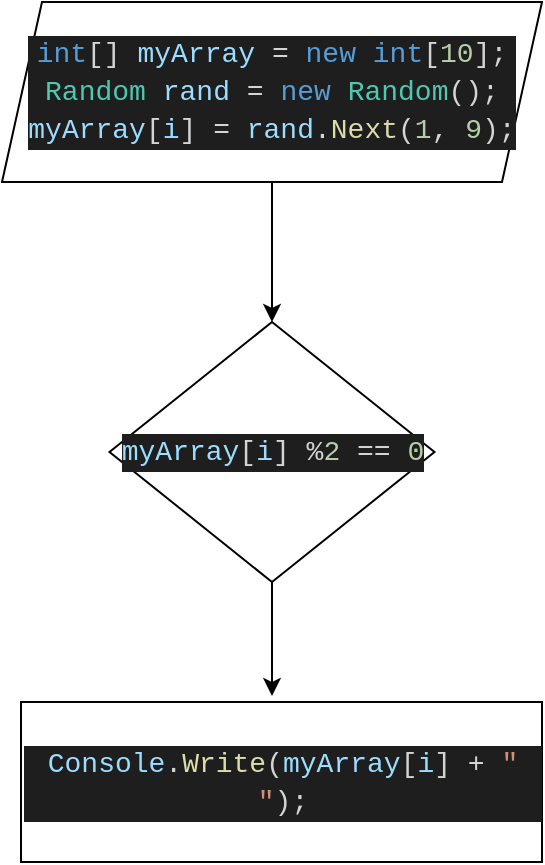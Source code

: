 <mxfile>
    <diagram id="4Fm3jrUGEb-CZJmgxzSU" name="Страница 1">
        <mxGraphModel dx="1190" dy="439" grid="1" gridSize="10" guides="1" tooltips="1" connect="1" arrows="1" fold="1" page="1" pageScale="1" pageWidth="827" pageHeight="1169" math="0" shadow="0">
            <root>
                <mxCell id="0"/>
                <mxCell id="1" parent="0"/>
                <mxCell id="6" style="edgeStyle=none;html=1;entryX=0.5;entryY=0;entryDx=0;entryDy=0;" edge="1" parent="1" source="2" target="5">
                    <mxGeometry relative="1" as="geometry"/>
                </mxCell>
                <mxCell id="2" value="&lt;div style=&quot;color: rgb(212 , 212 , 212) ; background-color: rgb(30 , 30 , 30) ; font-family: &amp;#34;consolas&amp;#34; , &amp;#34;courier new&amp;#34; , monospace ; font-size: 14px ; line-height: 19px&quot;&gt;&lt;div&gt;&lt;span style=&quot;color: #569cd6&quot;&gt;int&lt;/span&gt;[] &lt;span style=&quot;color: #9cdcfe&quot;&gt;myArray&lt;/span&gt; = &lt;span style=&quot;color: #569cd6&quot;&gt;new&lt;/span&gt; &lt;span style=&quot;color: #569cd6&quot;&gt;int&lt;/span&gt;[&lt;span style=&quot;color: #b5cea8&quot;&gt;10&lt;/span&gt;];&lt;/div&gt;&lt;div&gt;&lt;span style=&quot;color: #4ec9b0&quot;&gt;Random&lt;/span&gt; &lt;span style=&quot;color: #9cdcfe&quot;&gt;rand&lt;/span&gt; = &lt;span style=&quot;color: #569cd6&quot;&gt;new&lt;/span&gt; &lt;span style=&quot;color: #4ec9b0&quot;&gt;Random&lt;/span&gt;();&lt;/div&gt;&lt;div&gt;&lt;div style=&quot;line-height: 19px&quot;&gt;&lt;span style=&quot;color: #9cdcfe&quot;&gt;myArray&lt;/span&gt;[&lt;span style=&quot;color: #9cdcfe&quot;&gt;i&lt;/span&gt;] = &lt;span style=&quot;color: #9cdcfe&quot;&gt;rand&lt;/span&gt;.&lt;span style=&quot;color: #dcdcaa&quot;&gt;Next&lt;/span&gt;(&lt;span style=&quot;color: #b5cea8&quot;&gt;1&lt;/span&gt;, &lt;span style=&quot;color: #b5cea8&quot;&gt;9&lt;/span&gt;);&lt;/div&gt;&lt;/div&gt;&lt;/div&gt;" style="shape=parallelogram;perimeter=parallelogramPerimeter;whiteSpace=wrap;html=1;fixedSize=1;" vertex="1" parent="1">
                    <mxGeometry x="260" y="10" width="270" height="90" as="geometry"/>
                </mxCell>
                <mxCell id="8" style="edgeStyle=none;html=1;exitX=0.5;exitY=1;exitDx=0;exitDy=0;" edge="1" parent="1" source="5">
                    <mxGeometry relative="1" as="geometry">
                        <mxPoint x="395" y="357" as="targetPoint"/>
                    </mxGeometry>
                </mxCell>
                <mxCell id="5" value="&lt;div style=&quot;color: rgb(212 , 212 , 212) ; background-color: rgb(30 , 30 , 30) ; font-family: &amp;#34;consolas&amp;#34; , &amp;#34;courier new&amp;#34; , monospace ; font-size: 14px ; line-height: 19px&quot;&gt;&lt;span style=&quot;color: #9cdcfe&quot;&gt;myArray&lt;/span&gt;[&lt;span style=&quot;color: #9cdcfe&quot;&gt;i&lt;/span&gt;] %&lt;span style=&quot;color: #b5cea8&quot;&gt;2&lt;/span&gt; == &lt;span style=&quot;color: #b5cea8&quot;&gt;0&lt;/span&gt;&lt;/div&gt;" style="rhombus;whiteSpace=wrap;html=1;" vertex="1" parent="1">
                    <mxGeometry x="313.75" y="170" width="162.5" height="130" as="geometry"/>
                </mxCell>
                <mxCell id="7" value="&lt;div style=&quot;color: rgb(212 , 212 , 212) ; background-color: rgb(30 , 30 , 30) ; font-family: &amp;#34;consolas&amp;#34; , &amp;#34;courier new&amp;#34; , monospace ; font-size: 14px ; line-height: 19px&quot;&gt;&lt;span style=&quot;color: #9cdcfe&quot;&gt;Console&lt;/span&gt;.&lt;span style=&quot;color: #dcdcaa&quot;&gt;Write&lt;/span&gt;(&lt;span style=&quot;color: #9cdcfe&quot;&gt;myArray&lt;/span&gt;[&lt;span style=&quot;color: #9cdcfe&quot;&gt;i&lt;/span&gt;] + &lt;span style=&quot;color: #ce9178&quot;&gt;&quot; &quot;&lt;/span&gt;);&lt;/div&gt;" style="rounded=0;whiteSpace=wrap;html=1;" vertex="1" parent="1">
                    <mxGeometry x="269.5" y="360" width="260.5" height="80" as="geometry"/>
                </mxCell>
            </root>
        </mxGraphModel>
    </diagram>
</mxfile>